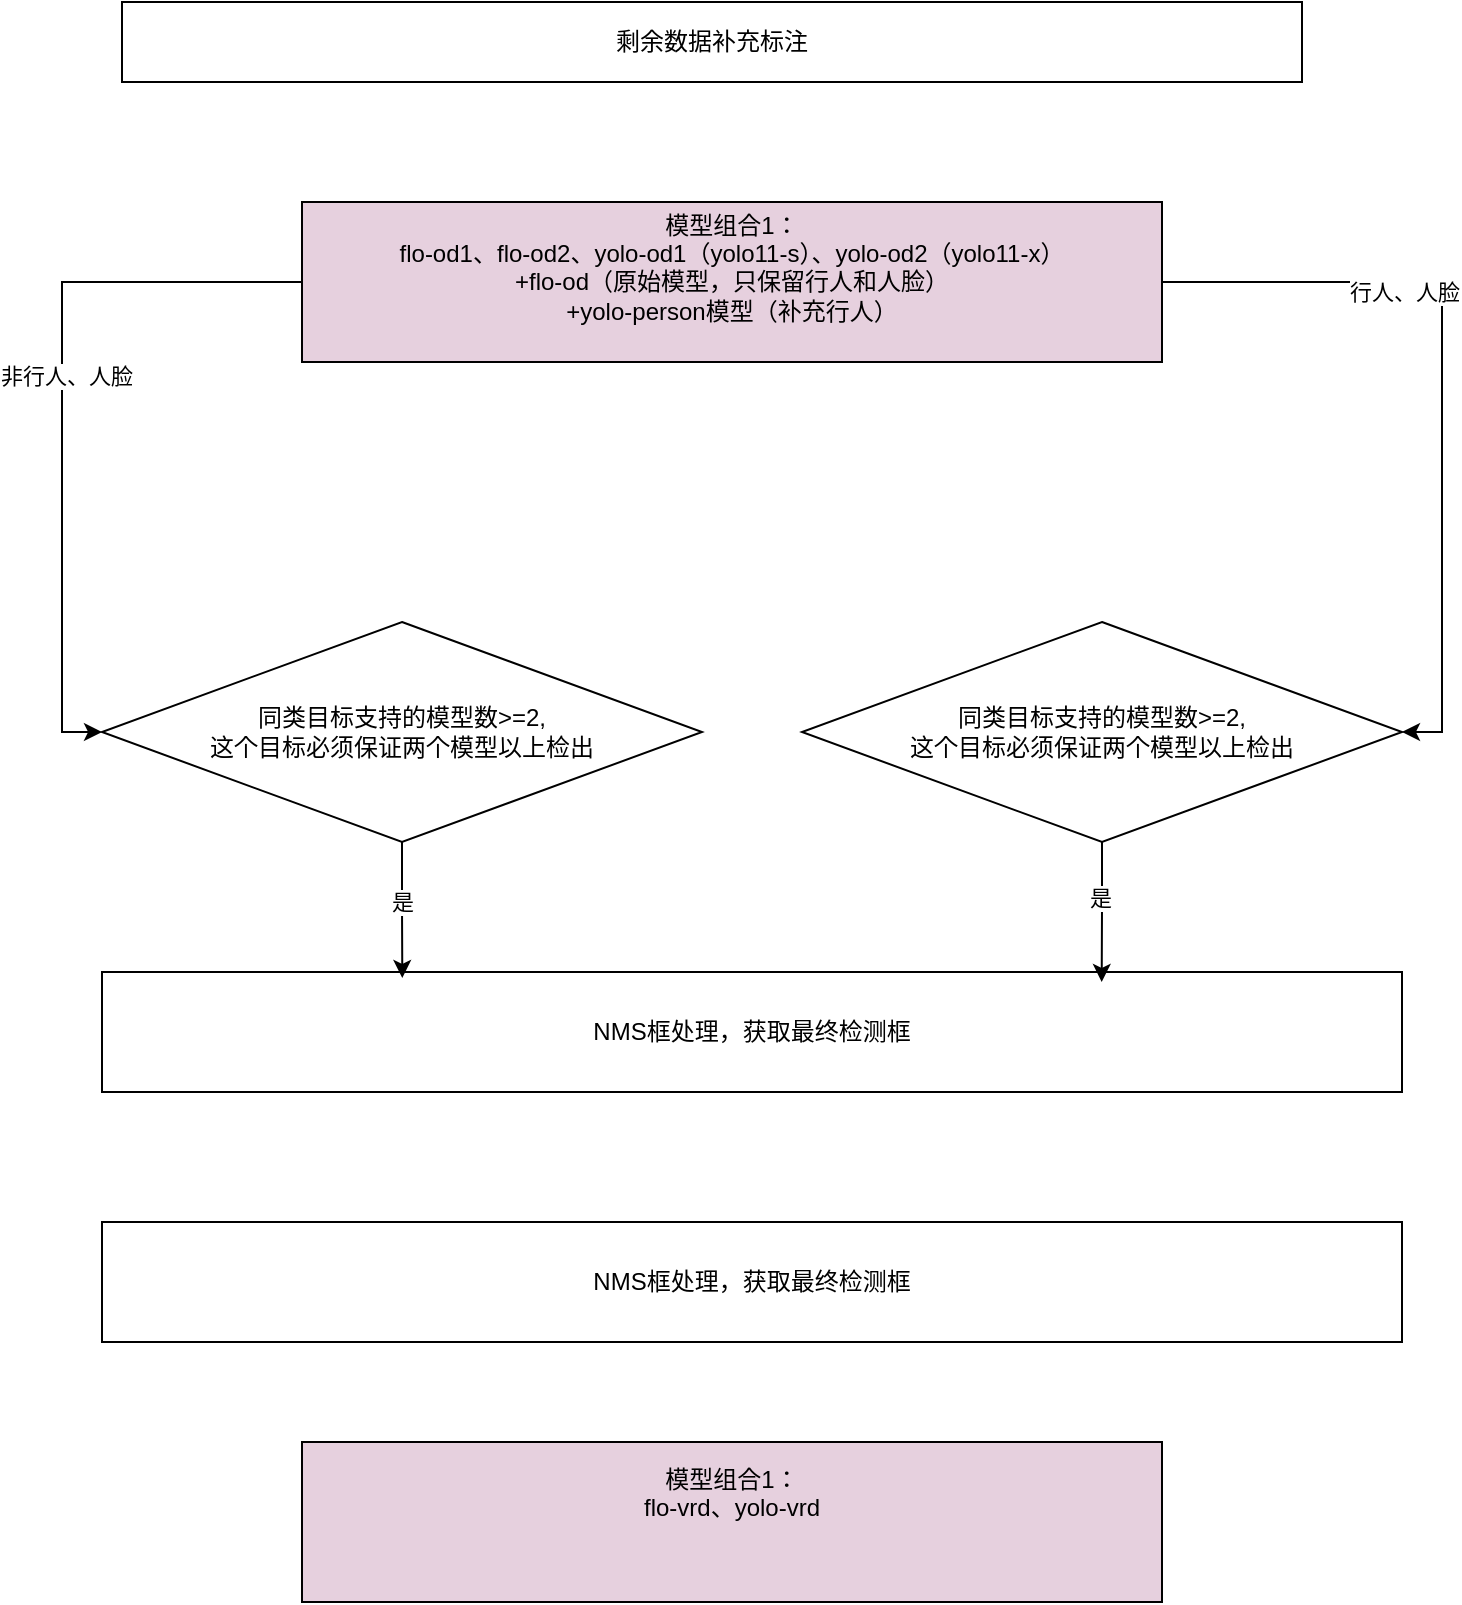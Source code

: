 <mxfile version="27.0.9">
  <diagram name="第 1 页" id="WS4fnihuYo0mbBM30wsi">
    <mxGraphModel dx="1665" dy="777" grid="1" gridSize="10" guides="1" tooltips="1" connect="1" arrows="1" fold="1" page="1" pageScale="1" pageWidth="827" pageHeight="1169" math="0" shadow="0">
      <root>
        <mxCell id="0" />
        <mxCell id="1" parent="0" />
        <mxCell id="1kCZvcn3RSVKpdqQEEMo-1" value="剩余数据补充标注" style="rounded=0;whiteSpace=wrap;html=1;" vertex="1" parent="1">
          <mxGeometry x="310" y="70" width="590" height="40" as="geometry" />
        </mxCell>
        <mxCell id="1kCZvcn3RSVKpdqQEEMo-8" style="edgeStyle=orthogonalEdgeStyle;rounded=0;orthogonalLoop=1;jettySize=auto;html=1;exitX=0;exitY=0.5;exitDx=0;exitDy=0;entryX=0;entryY=0.5;entryDx=0;entryDy=0;" edge="1" parent="1" source="1kCZvcn3RSVKpdqQEEMo-2" target="1kCZvcn3RSVKpdqQEEMo-3">
          <mxGeometry relative="1" as="geometry" />
        </mxCell>
        <mxCell id="1kCZvcn3RSVKpdqQEEMo-9" value="非行人、人脸" style="edgeLabel;html=1;align=center;verticalAlign=middle;resizable=0;points=[];" vertex="1" connectable="0" parent="1kCZvcn3RSVKpdqQEEMo-8">
          <mxGeometry x="-0.085" y="2" relative="1" as="geometry">
            <mxPoint as="offset" />
          </mxGeometry>
        </mxCell>
        <mxCell id="1kCZvcn3RSVKpdqQEEMo-10" style="edgeStyle=orthogonalEdgeStyle;rounded=0;orthogonalLoop=1;jettySize=auto;html=1;exitX=1;exitY=0.5;exitDx=0;exitDy=0;entryX=1;entryY=0.5;entryDx=0;entryDy=0;" edge="1" parent="1" source="1kCZvcn3RSVKpdqQEEMo-2" target="1kCZvcn3RSVKpdqQEEMo-7">
          <mxGeometry relative="1" as="geometry" />
        </mxCell>
        <mxCell id="1kCZvcn3RSVKpdqQEEMo-11" value="行人、人脸" style="edgeLabel;html=1;align=center;verticalAlign=middle;resizable=0;points=[];" vertex="1" connectable="0" parent="1kCZvcn3RSVKpdqQEEMo-10">
          <mxGeometry x="-0.371" y="-5" relative="1" as="geometry">
            <mxPoint as="offset" />
          </mxGeometry>
        </mxCell>
        <mxCell id="1kCZvcn3RSVKpdqQEEMo-2" value="&lt;div&gt;模型组合1：&lt;/div&gt;&lt;div&gt;&lt;span style=&quot;background-color: transparent; color: light-dark(rgb(0, 0, 0), rgb(255, 255, 255));&quot;&gt;flo-od1&lt;/span&gt;&lt;span style=&quot;background-color: transparent; color: light-dark(rgb(0, 0, 0), rgb(255, 255, 255));&quot;&gt;、&lt;/span&gt;&lt;span style=&quot;background-color: transparent; color: light-dark(rgb(0, 0, 0), rgb(255, 255, 255));&quot;&gt;flo-od2&lt;/span&gt;&lt;span style=&quot;background-color: transparent; color: light-dark(rgb(0, 0, 0), rgb(255, 255, 255));&quot;&gt;、&lt;/span&gt;&lt;span style=&quot;background-color: transparent; color: light-dark(rgb(0, 0, 0), rgb(255, 255, 255));&quot;&gt;yolo-od1（yolo11-s）&lt;/span&gt;&lt;span style=&quot;background-color: transparent; color: light-dark(rgb(0, 0, 0), rgb(255, 255, 255));&quot;&gt;、&lt;/span&gt;&lt;span style=&quot;background-color: transparent; color: light-dark(rgb(0, 0, 0), rgb(255, 255, 255));&quot;&gt;yolo-od2（yolo11-x）&lt;/span&gt;&lt;/div&gt;&lt;div&gt;&lt;span style=&quot;background-color: transparent; color: light-dark(rgb(0, 0, 0), rgb(255, 255, 255));&quot;&gt;+&lt;/span&gt;&lt;span style=&quot;background-color: transparent; color: light-dark(rgb(0, 0, 0), rgb(255, 255, 255));&quot;&gt;flo-od（原始模型，只保留行人和人脸）&lt;/span&gt;&lt;/div&gt;&lt;div&gt;&lt;span style=&quot;background-color: transparent; color: light-dark(rgb(0, 0, 0), rgb(255, 255, 255));&quot;&gt;+yolo-person模型（补充行人）&lt;/span&gt;&lt;/div&gt;&lt;div&gt;&lt;br&gt;&lt;/div&gt;" style="rounded=0;whiteSpace=wrap;html=1;fillColor=#E6D0DE;" vertex="1" parent="1">
          <mxGeometry x="400" y="170" width="430" height="80" as="geometry" />
        </mxCell>
        <mxCell id="1kCZvcn3RSVKpdqQEEMo-3" value="同类目标支持的模型数&amp;gt;=2,&lt;div&gt;这个目标必须保证两个模型以上检出&lt;/div&gt;" style="rhombus;whiteSpace=wrap;html=1;" vertex="1" parent="1">
          <mxGeometry x="300" y="380" width="300" height="110" as="geometry" />
        </mxCell>
        <mxCell id="1kCZvcn3RSVKpdqQEEMo-7" value="同类目标支持的模型数&amp;gt;=2,&lt;div&gt;这个目标必须保证两个模型以上检出&lt;/div&gt;" style="rhombus;whiteSpace=wrap;html=1;" vertex="1" parent="1">
          <mxGeometry x="650" y="380" width="300" height="110" as="geometry" />
        </mxCell>
        <mxCell id="1kCZvcn3RSVKpdqQEEMo-12" value="NMS框处理，获取最终检测框" style="rounded=0;whiteSpace=wrap;html=1;" vertex="1" parent="1">
          <mxGeometry x="300" y="555" width="650" height="60" as="geometry" />
        </mxCell>
        <mxCell id="1kCZvcn3RSVKpdqQEEMo-13" style="edgeStyle=orthogonalEdgeStyle;rounded=0;orthogonalLoop=1;jettySize=auto;html=1;exitX=0.5;exitY=1;exitDx=0;exitDy=0;entryX=0.231;entryY=0.05;entryDx=0;entryDy=0;entryPerimeter=0;" edge="1" parent="1" source="1kCZvcn3RSVKpdqQEEMo-3" target="1kCZvcn3RSVKpdqQEEMo-12">
          <mxGeometry relative="1" as="geometry" />
        </mxCell>
        <mxCell id="1kCZvcn3RSVKpdqQEEMo-15" value="是" style="edgeLabel;html=1;align=center;verticalAlign=middle;resizable=0;points=[];" vertex="1" connectable="0" parent="1kCZvcn3RSVKpdqQEEMo-13">
          <mxGeometry x="-0.091" relative="1" as="geometry">
            <mxPoint y="-1" as="offset" />
          </mxGeometry>
        </mxCell>
        <mxCell id="1kCZvcn3RSVKpdqQEEMo-14" style="edgeStyle=orthogonalEdgeStyle;rounded=0;orthogonalLoop=1;jettySize=auto;html=1;exitX=0.5;exitY=1;exitDx=0;exitDy=0;entryX=0.769;entryY=0.083;entryDx=0;entryDy=0;entryPerimeter=0;" edge="1" parent="1" source="1kCZvcn3RSVKpdqQEEMo-7" target="1kCZvcn3RSVKpdqQEEMo-12">
          <mxGeometry relative="1" as="geometry" />
        </mxCell>
        <mxCell id="1kCZvcn3RSVKpdqQEEMo-16" value="是" style="edgeLabel;html=1;align=center;verticalAlign=middle;resizable=0;points=[];" vertex="1" connectable="0" parent="1kCZvcn3RSVKpdqQEEMo-14">
          <mxGeometry x="-0.144" y="-1" relative="1" as="geometry">
            <mxPoint y="-2" as="offset" />
          </mxGeometry>
        </mxCell>
        <mxCell id="1kCZvcn3RSVKpdqQEEMo-17" value="NMS框处理，获取最终检测框" style="rounded=0;whiteSpace=wrap;html=1;" vertex="1" parent="1">
          <mxGeometry x="300" y="680" width="650" height="60" as="geometry" />
        </mxCell>
        <mxCell id="1kCZvcn3RSVKpdqQEEMo-18" value="&lt;div&gt;模型组合1：&lt;/div&gt;&lt;div&gt;&lt;span style=&quot;background-color: transparent; color: light-dark(rgb(0, 0, 0), rgb(255, 255, 255));&quot;&gt;flo-vrd&lt;/span&gt;&lt;span style=&quot;background-color: transparent; color: light-dark(rgb(0, 0, 0), rgb(255, 255, 255));&quot;&gt;、yolo-vrd&lt;/span&gt;&lt;/div&gt;&lt;div&gt;&lt;br&gt;&lt;/div&gt;&lt;div&gt;&lt;br&gt;&lt;/div&gt;" style="rounded=0;whiteSpace=wrap;html=1;fillColor=#E6D0DE;" vertex="1" parent="1">
          <mxGeometry x="400" y="790" width="430" height="80" as="geometry" />
        </mxCell>
      </root>
    </mxGraphModel>
  </diagram>
</mxfile>

